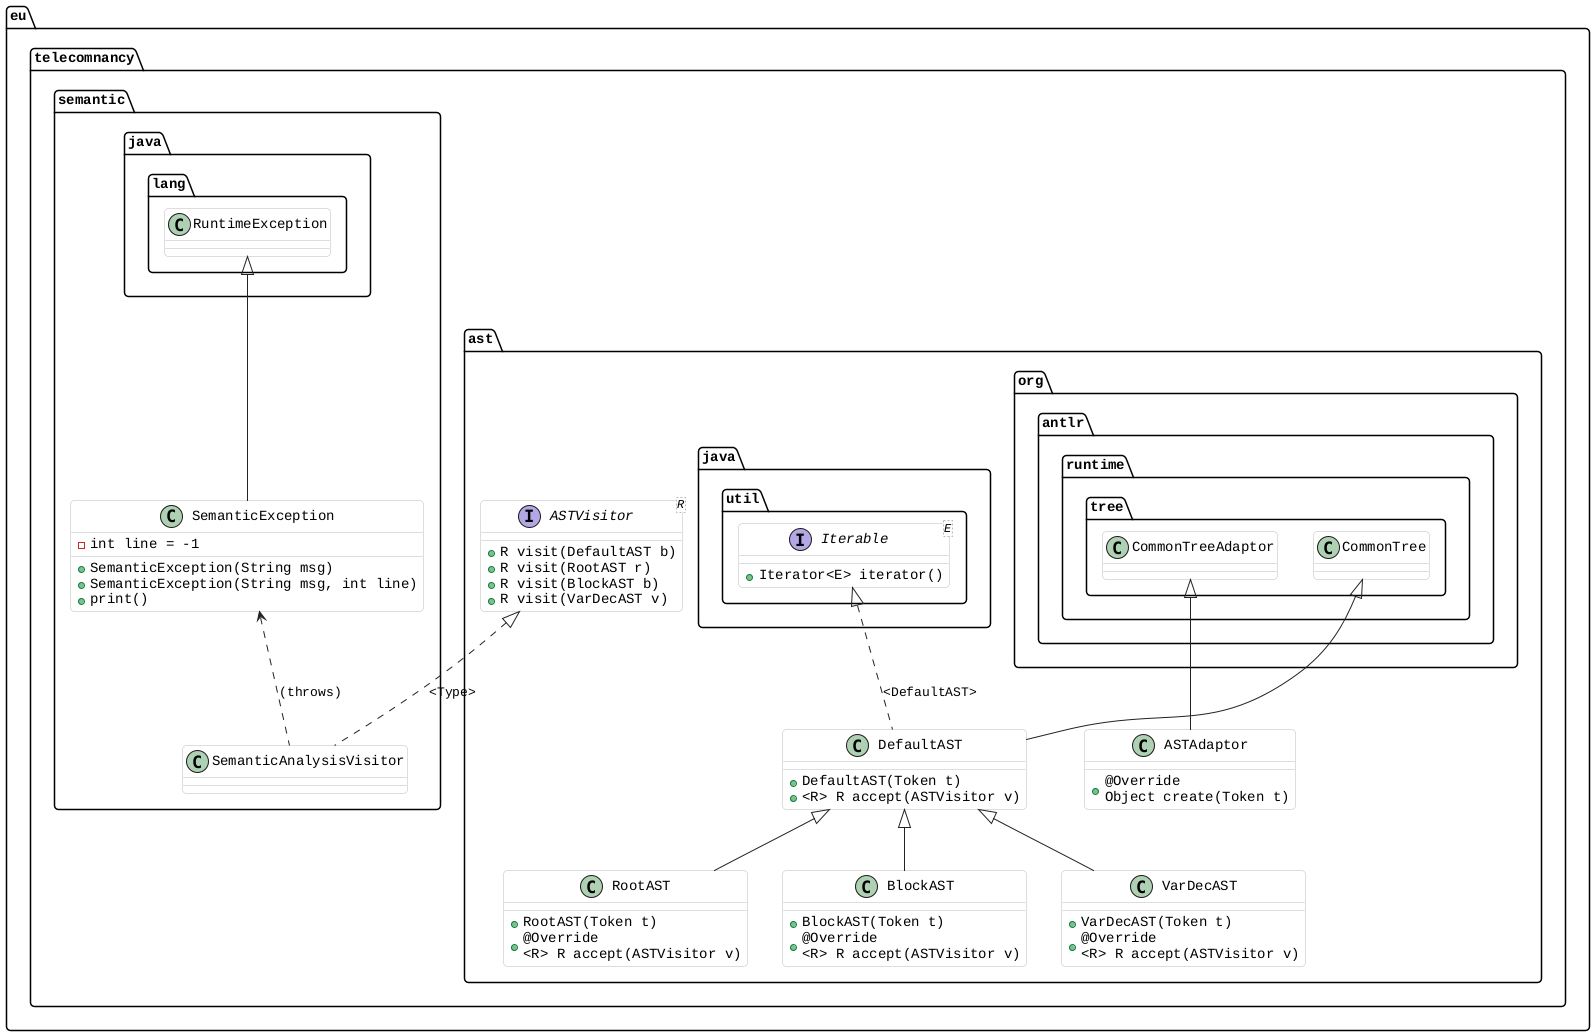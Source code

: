 @startuml ast_visitor

skinparam Shadowing false
skinparam ArrowColor #222
skinparam ClassBorderColor #bbb
skinparam ClassBackgroundColor white
skinparam DefaultFontName Liberation Mono
skinparam RoundCorner 8

package eu.telecomnancy.ast {

class ASTAdaptor {
    + @Override\nObject create(Token t)
}
org.antlr.runtime.tree.CommonTreeAdaptor <|-- ASTAdaptor
org.antlr.runtime.tree.CommonTreeAdaptor .[hidden]right. org.antlr.runtime.tree.CommonTree
class DefaultAST {
    + DefaultAST(Token t)
    + <R> R accept(ASTVisitor v)
}
DefaultAST <|-- RootAST
DefaultAST <|-- BlockAST
DefaultAST <|-- VarDecAST
DefaultAST -up-|> org.antlr.runtime.tree.CommonTree
DefaultAST .up.|> java.util.Iterable: <DefaultAST>

interface java.util.Iterable<E> {
    + Iterator<E> iterator()
}

class RootAST {
    + RootAST(Token t)
    + @Override\n<R> R accept(ASTVisitor v)
}
class BlockAST {
    + BlockAST(Token t)
    + @Override\n<R> R accept(ASTVisitor v)
}
class VarDecAST {
    + VarDecAST(Token t)
    + @Override\n<R> R accept(ASTVisitor v)
}

interface ASTVisitor<R> {
    + R visit(DefaultAST b)
    + R visit(RootAST r)
    + R visit(BlockAST b)
    + R visit(VarDecAST v)
}
ASTVisitor <|.down. eu.telecomnancy.semantic.SemanticAnalysisVisitor: <Type>

}
' package end

package eu.telecomnancy.semantic {
    class SemanticException {
        - int line = -1
        + SemanticException(String msg)
        + SemanticException(String msg, int line)
        + print()
    }
    java.lang.RuntimeException <|-- SemanticException
    SemanticAnalysisVisitor .up.> SemanticException: (throws)
}
' package end

@enduml